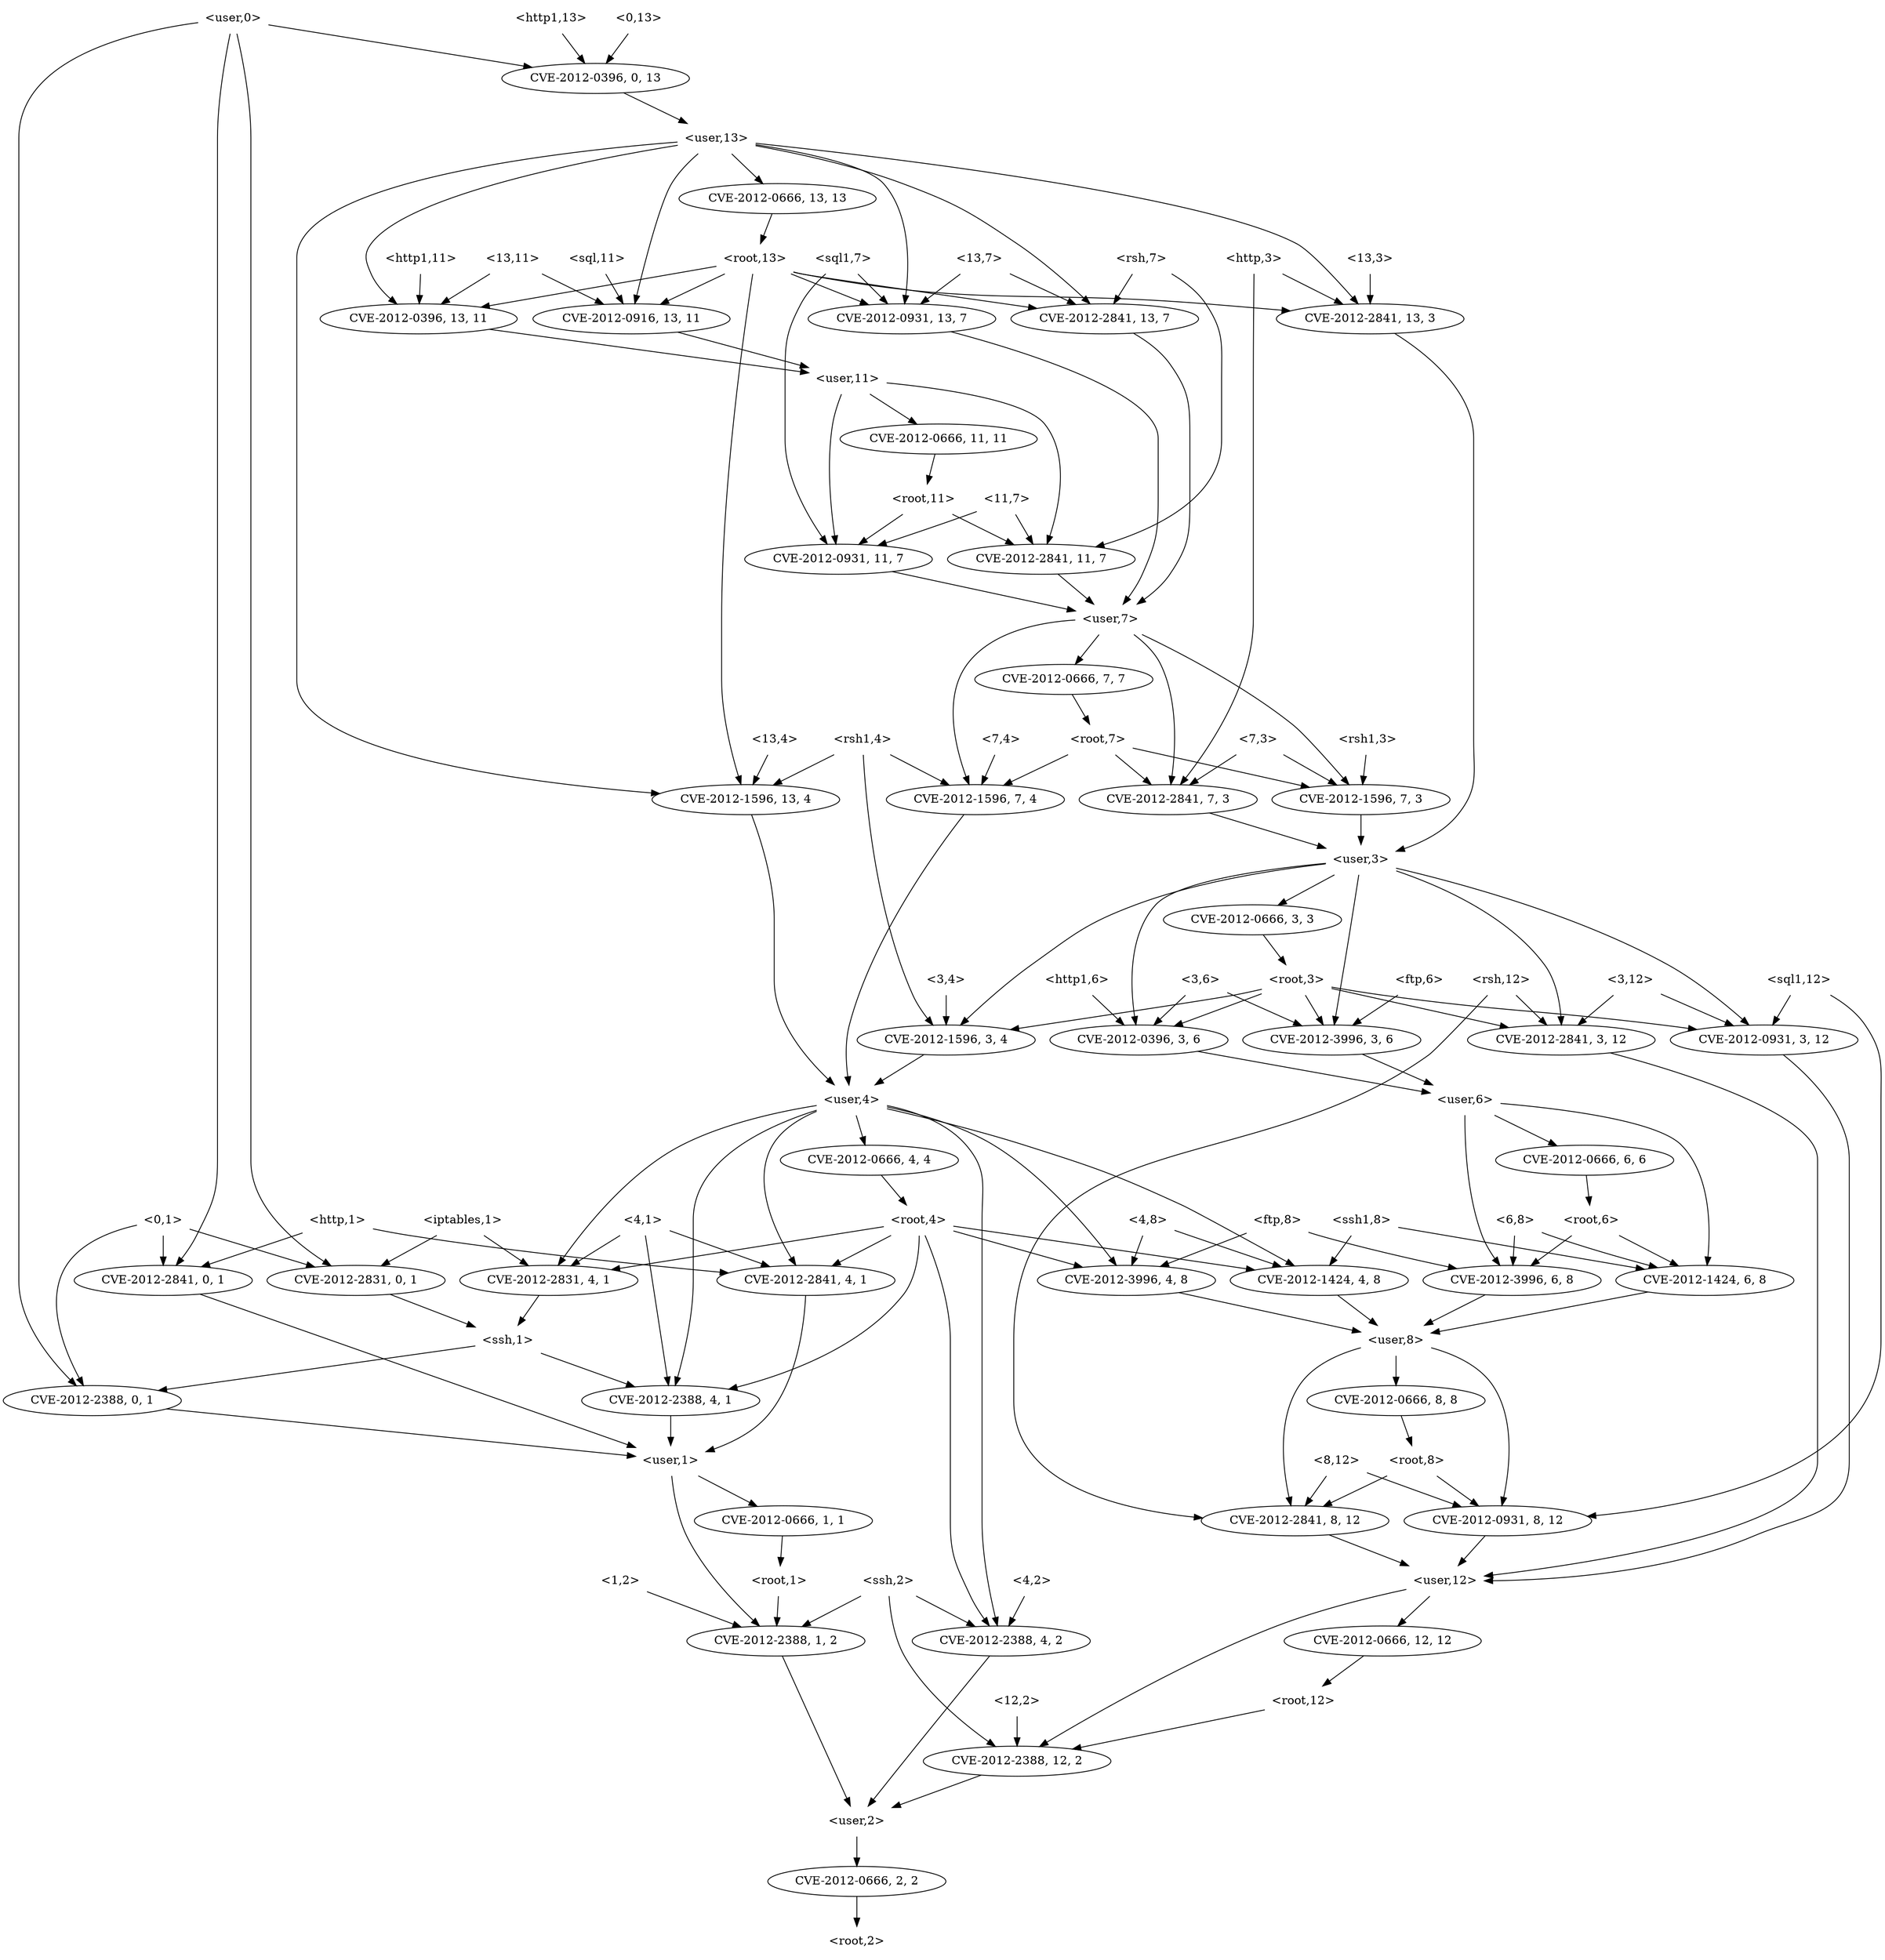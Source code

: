 strict digraph {
	graph [bb="0,0,1937,2340"];
	node [label="\N"];
	"<v_http,7,3>"	 [height=0.5,
		label=<CVE-2012-2841, 7, 3>,
		pos="1424,1386",
		width=2.4499];
	"<user,3>"	 [height=0.5,
		pos="1424,1314",
		shape=plaintext,
		width=0.91667];
	"<v_http,7,3>" -> "<user,3>"	 [pos="e,1424,1332.1 1424,1367.7 1424,1360 1424,1350.7 1424,1342.1"];
	"<v_rsh1,3,4>"	 [height=0.5,
		label=<CVE-2012-1596, 3, 4>,
		pos="985,1098",
		width=2.4499];
	"<user,3>" -> "<v_rsh1,3,4>"	 [pos="e,998.84,1115.8 1390.6,1311.4 1340.3,1307.8 1243.2,1296.4 1170,1260 1100.9,1225.7 1036.9,1159.2 1005.4,1123.4"];
	"<v_ftp,3,6>"	 [height=0.5,
		label=<CVE-2012-3996, 3, 6>,
		pos="1375,1098",
		width=2.4499];
	"<user,3>" -> "<v_ftp,3,6>"	 [pos="e,1359,1116.2 1390.7,1297.4 1375.6,1288.5 1358.9,1276 1349,1260 1323.6,1219 1323.5,1198 1338,1152 1341.1,1142.1 1346.8,1132.5 1352.7\
,1124.3"];
	"<v_root,3,3>"	 [height=0.5,
		label=<CVE-2012-0666, 3, 3>,
		pos="1446,1242",
		width=2.4499];
	"<user,3>" -> "<v_root,3,3>"	 [pos="e,1440.6,1260.1 1429.4,1295.7 1431.9,1287.9 1434.8,1278.5 1437.6,1269.8"];
	"<v_rsh,3,12>"	 [height=0.5,
		label=<CVE-2012-2841, 3, 12>,
		pos="1612,1098",
		width=2.5686];
	"<user,3>" -> "<v_rsh,3,12>"	 [pos="e,1609.6,1116.2 1457.2,1304.1 1482.9,1295.9 1518.1,1281.7 1543,1260 1583.2,1225 1600.7,1162.4 1607.8,1126.4"];
	"<v_sql1,3,12>"	 [height=0.5,
		label=<CVE-2012-0931, 3, 12>,
		pos="1816,1098",
		width=2.5686];
	"<user,3>" -> "<v_sql1,3,12>"	 [pos="e,1800,1115.9 1457.3,1303.4 1513.9,1286.2 1631.1,1246.1 1717,1188 1745.2,1168.9 1773.8,1142.3 1792.9,1123.1"];
	"<v_http1,3,6>"	 [height=0.5,
		label=<CVE-2012-0396, 3, 6>,
		pos="1180,1098",
		width=2.4499];
	"<user,3>" -> "<v_http1,3,6>"	 [pos="e,1162,1115.8 1391,1309.9 1328.7,1302.1 1195.3,1275.5 1138,1188 1124.5,1167.4 1139.6,1141.7 1155.3,1123.2"];
	"<root,1>"	 [height=0.5,
		pos="789,450",
		shape=plaintext,
		width=0.89583];
	"<v_ssh,1,2>"	 [height=0.5,
		label=<CVE-2012-2388, 1, 2>,
		pos="779,378",
		width=2.4499];
	"<root,1>" -> "<v_ssh,1,2>"	 [pos="e,781.44,396.1 786.53,431.7 785.43,423.98 784.1,414.71 782.87,406.11"];
	"<user,2>"	 [height=0.5,
		pos="1011,162",
		shape=plaintext,
		width=0.91667];
	"<v_ssh,1,2>" -> "<user,2>"	 [pos="e,992.56,180.01 797.2,360.21 838.19,322.41 937.79,230.53 985.15,186.84"];
	"<v_root,2,2>"	 [height=0.5,
		label=<CVE-2012-0666, 2, 2>,
		pos="1011,90",
		width=2.4499];
	"<user,2>" -> "<v_root,2,2>"	 [pos="e,1011,108.1 1011,143.7 1011,135.98 1011,126.71 1011,118.11"];
	"<user,1>"	 [height=0.5,
		pos="679,594",
		shape=plaintext,
		width=0.91667];
	"<user,1>" -> "<v_ssh,1,2>"	 [pos="e,765,396.07 680.8,575.72 683.14,557.37 688.15,527.79 698,504 713.49,466.6 740.32,428.2 758.84,404.01"];
	"<v_root,1,1>"	 [height=0.5,
		label=<CVE-2012-0666, 1, 1>,
		pos="795,522",
		width=2.4499];
	"<user,1>" -> "<v_root,1,1>"	 [pos="e,768.11,539.23 707.38,575.88 723,566.45 742.53,554.66 759.2,544.61"];
	"<v_root,1,1>" -> "<root,1>"	 [pos="e,790.47,468.1 793.52,503.7 792.86,495.98 792.06,486.71 791.32,478.11"];
	"<v_sql1,13,7>"	 [height=0.5,
		label=<CVE-2012-0931, 13, 7>,
		pos="942,1962",
		width=2.5686];
	"<user,7>"	 [height=0.5,
		pos="1192,1602",
		shape=plaintext,
		width=0.91667];
	"<v_sql1,13,7>" -> "<user,7>"	 [pos="e,1200.5,1620.3 970.25,1944.8 1006.4,1923.2 1069.6,1882.2 1114,1836 1167.3,1780.5 1187.7,1765.6 1210,1692 1216.2,1671.5 1210.7,1647.6\
 1204.2,1629.8"];
	"<user,7>" -> "<v_http,7,3>"	 [pos="e,1418.9,1404.1 1225.1,1599.7 1264,1596.3 1328.1,1585.2 1367,1548 1377,1538.4 1402.8,1456.9 1416,1413.7"];
	"<v_rsh1,7,4>"	 [height=0.5,
		label=<CVE-2012-1596, 7, 4>,
		pos="1034,1386",
		width=2.4499];
	"<user,7>" -> "<v_rsh1,7,4>"	 [pos="e,1019.3,1404 1159,1590.5 1113.8,1574.2 1034.5,1538.1 1001,1476 989.95,1455.6 1001.1,1430.7 1013.3,1412.4"];
	"<v_root,7,7>"	 [height=0.5,
		label=<CVE-2012-0666, 7, 7>,
		pos="1270,1530",
		width=2.4499];
	"<user,7>" -> "<v_root,7,7>"	 [pos="e,1251.5,1547.6 1211.3,1583.7 1221.2,1574.8 1233.3,1563.9 1244,1554.3"];
	"<v_rsh1,7,3>"	 [height=0.5,
		label=<CVE-2012-1596, 7, 3>,
		pos="1229,1386",
		width=2.4499];
	"<user,7>" -> "<v_rsh1,7,3>"	 [pos="e,1218.1,1403.9 1184.1,1583.7 1179.9,1573.6 1175.1,1560.3 1173,1548 1170.3,1532.2 1170.2,1527.8 1173,1512 1179.4,1475.4 1198.8,1437\
 1213,1412.6"];
	"<3,6>"	 [height=0.5,
		pos="1264,1170",
		shape=plaintext,
		width=0.75];
	"<3,6>" -> "<v_ftp,3,6>"	 [pos="e,1349.3,1115.2 1291.2,1151.9 1306.1,1142.5 1324.8,1130.7 1340.7,1120.6"];
	"<3,6>" -> "<v_http1,3,6>"	 [pos="e,1199.9,1115.6 1243.2,1151.7 1232.5,1142.7 1219.2,1131.7 1207.7,1122"];
	"<user,6>"	 [height=0.5,
		pos="1489,1026",
		shape=plaintext,
		width=0.91667];
	"<v_ftp,3,6>" -> "<user,6>"	 [pos="e,1461.1,1044.1 1401.4,1080.8 1416.5,1071.5 1435.7,1059.7 1452.2,1049.6"];
	"<v_http1,3,6>" -> "<user,6>"	 [pos="e,1456,1034.5 1236.7,1084.2 1297.1,1070.5 1391.4,1049.1 1445.9,1036.8"];
	"<v_http,13,3>"	 [height=0.5,
		label=<CVE-2012-2841, 13, 3>,
		pos="1545,1962",
		width=2.5686];
	"<v_http,13,3>" -> "<user,3>"	 [pos="e,1457.5,1325.4 1544.6,1944 1544,1917.3 1543,1864.1 1543,1819 1543,1819 1543,1819 1543,1457 1543,1416.3 1545.9,1400.3 1521,1368 \
1507.4,1350.3 1486.1,1337.8 1466.9,1329.3"];
	"<user,12>"	 [height=0.5,
		pos="1456,450",
		shape=plaintext,
		width=1.0069];
	"<v_rsh,3,12>" -> "<user,12>"	 [pos="e,1492.3,455.78 1655.7,1082.1 1727.1,1056.3 1861,1001.7 1861,955 1861,955 1861,955 1861,593 1861,517.74 1608.8,472.83 1502.4,457.24"];
	"<v_ssh,12,2>"	 [height=0.5,
		label=<CVE-2012-2388, 12, 2>,
		pos="1165,234",
		width=2.5686];
	"<user,12>" -> "<v_ssh,12,2>"	 [pos="e,1165.8,252.06 1419.5,445.14 1377.7,439.44 1308.1,426.01 1256,396 1216.8,373.43 1205.6,363.76 1184,324 1173.6,304.85 1168.9,280.5\
 1166.8,262.11"];
	"<v_root,12,12>"	 [height=0.5,
		label=<CVE-2012-0666, 12, 12>,
		pos="1362,378",
		width=2.7013];
	"<user,12>" -> "<v_root,12,12>"	 [pos="e,1384.3,395.62 1432.8,431.7 1420.6,422.66 1405.6,411.5 1392.6,401.77"];
	"<sql,11>"	 [height=0.5,
		pos="697,2034",
		shape=plaintext,
		width=0.91667];
	"<v_sql,13,11>"	 [height=0.5,
		label=<CVE-2012-0916, 13, 11>,
		pos="658,1962",
		width=2.7013];
	"<sql,11>" -> "<v_sql,13,11>"	 [pos="e,667.53,1980.1 687.36,2015.7 682.87,2007.6 677.44,1997.9 672.48,1989"];
	"<user,11>"	 [height=0.5,
		pos="886,1890",
		shape=plaintext,
		width=1.0069];
	"<v_sql,13,11>" -> "<user,11>"	 [pos="e,849.59,1902.2 706.07,1946.2 745.41,1934.2 800.71,1917.2 839.59,1905.2"];
	"<rsh1,3>"	 [height=0.5,
		pos="1116,1458",
		shape=plaintext,
		width=0.92361];
	"<rsh1,3>" -> "<v_rsh1,7,3>"	 [pos="e,1202.8,1403.2 1143.6,1439.9 1158.9,1430.5 1177.9,1418.7 1194.1,1408.6"];
	"<v_rsh1,7,3>" -> "<user,3>"	 [pos="e,1391,1326.9 1270.8,1370 1303.4,1358.3 1348.4,1342.1 1381.2,1330.4"];
	"<root,2>"	 [height=0.5,
		pos="1011,18",
		shape=plaintext,
		width=0.89583];
	"<v_root,13,13>"	 [height=0.5,
		label=<CVE-2012-0666, 13, 13>,
		pos="773,2106",
		width=2.7013];
	"<root,13>"	 [height=0.5,
		pos="784,2034",
		shape=plaintext,
		width=1];
	"<v_root,13,13>" -> "<root,13>"	 [pos="e,781.31,2052.1 775.72,2087.7 776.93,2080 778.39,2070.7 779.74,2062.1"];
	"<root,13>" -> "<v_sql,13,11>"	 [pos="e,687.21,1979.2 753.18,2015.9 735.98,2006.3 714.4,1994.3 696.14,1984.2"];
	"<root,13>" -> "<v_sql1,13,7>"	 [pos="e,906.46,1978.7 820.25,2016.9 843.09,2006.8 872.76,1993.7 897.09,1982.9"];
	"<v_http1,13,11>"	 [height=0.5,
		label=<CVE-2012-0396, 13, 11>,
		pos="445,1962",
		width=2.7013];
	"<root,13>" -> "<v_http1,13,11>"	 [pos="e,516.41,1974.3 747.84,2018.7 744.87,2017.7 741.9,2016.8 739,2016 699.97,2005.2 599.16,1987.9 526.47,1976"];
	"<root,13>" -> "<v_http,13,3>"	 [pos="e,1457.9,1968.1 820.15,2018.8 823.78,2017.7 827.44,2016.8 831,2016 889.72,2003.4 1266.6,1979.7 1447.8,1968.7"];
	"<v_rsh1,13,4>"	 [height=0.5,
		label=<CVE-2012-1596, 13, 4>,
		pos="797,1386",
		width=2.5686];
	"<root,13>" -> "<v_rsh1,13,4>"	 [pos="e,794.23,1404 783.8,2016 783.51,1989.3 783,1936.1 783,1891 783,1891 783,1891 783,1529 783,1488.8 788.62,1442.5 792.74,1414"];
	"<v_rsh,13,7>"	 [height=0.5,
		label=<CVE-2012-2841, 13, 7>,
		pos="1146,1962",
		width=2.5686];
	"<root,13>" -> "<v_rsh,13,7>"	 [pos="e,1078.1,1974.3 820.23,2019.2 823.84,2018 827.48,2016.9 831,2016 836.76,2014.5 976.67,1991.1 1068.1,1975.9"];
	"<user,8>"	 [height=0.5,
		pos="1516,738",
		shape=plaintext,
		width=0.91667];
	"<v_rsh,8,12>"	 [height=0.5,
		label=<CVE-2012-2841, 8, 12>,
		pos="1406,522",
		width=2.5686];
	"<user,8>" -> "<v_rsh,8,12>"	 [pos="e,1402.4,540.18 1482.8,727.93 1460.9,720.08 1433.5,706.38 1419,684 1392.7,643.46 1395.9,584.53 1400.8,550.35"];
	"<v_sql1,8,12>"	 [height=0.5,
		label=<CVE-2012-0931, 8, 12>,
		pos="1610,522",
		width=2.5686];
	"<user,8>" -> "<v_sql1,8,12>"	 [pos="e,1615.8,539.99 1549.3,728.45 1571.6,720.79 1599.3,707.11 1613,684 1637.7,642.38 1627.6,583.44 1618.5,549.62"];
	"<v_root,8,8>"	 [height=0.5,
		label=<CVE-2012-0666, 8, 8>,
		pos="1516,666",
		width=2.4499];
	"<user,8>" -> "<v_root,8,8>"	 [pos="e,1516,684.1 1516,719.7 1516,711.98 1516,702.71 1516,694.11"];
	"<v_rsh,8,12>" -> "<user,12>"	 [pos="e,1443.7,468.28 1418.1,504.05 1424,495.84 1431.1,485.79 1437.7,476.66"];
	"<v_sql1,8,12>" -> "<user,12>"	 [pos="e,1492.3,467.51 1575.4,505.29 1553.6,495.36 1525.1,482.42 1501.5,471.67"];
	"<root,8>"	 [height=0.5,
		pos="1496,594",
		shape=plaintext,
		width=0.89583];
	"<v_root,8,8>" -> "<root,8>"	 [pos="e,1500.9,612.1 1511.1,647.7 1508.8,639.9 1506.1,630.51 1503.7,621.83"];
	"<8,12>"	 [height=0.5,
		pos="1575,594",
		shape=plaintext,
		width=0.78472];
	"<8,12>" -> "<v_rsh,8,12>"	 [pos="e,1445.1,538.4 1546.4,580.08 1543.2,578.69 1540.1,577.3 1537,576 1509.9,564.46 1479.4,552.09 1454.7,542.2"];
	"<8,12>" -> "<v_sql1,8,12>"	 [pos="e,1601.4,540.1 1583.7,575.7 1587.6,567.73 1592.5,558.1 1596.9,549.26"];
	"<user,0>"	 [height=0.5,
		pos="235,2322",
		shape=plaintext,
		width=0.91667];
	"<v_http,0,1>"	 [height=0.5,
		label=<CVE-2012-2841, 0, 1>,
		pos="154,810",
		width=2.4499];
	"<user,0>" -> "<v_http,0,1>"	 [pos="e,154,828.05 217.42,2304 193.6,2279 154,2229.8 154,2179 154,2179 154,2179 154,953 154,913 154,866.65 154,838.08"];
	"<v_iptables,0,1>"	 [height=0.5,
		label=<CVE-2012-2831, 0, 1>,
		pos="349,810",
		width=2.4499];
	"<user,0>" -> "<v_iptables,0,1>"	 [pos="e,332.46,827.73 242.29,2303.9 252.8,2277.5 271,2225.3 271,2179 271,2179 271,2179 271,953 271,907.12 302.67,862.05 325.65,835.39"];
	"<v_http1,0,13>"	 [height=0.5,
		label=<CVE-2012-0396, 0, 13>,
		pos="419,2250",
		width=2.5686];
	"<user,0>" -> "<v_http1,0,13>"	 [pos="e,378.87,2266.3 268.32,2308.3 296.48,2297.6 337.22,2282.1 369.24,2269.9"];
	"<v_ssh,0,1>"	 [height=0.5,
		label=<CVE-2012-2388, 0, 1>,
		pos="203,666",
		width=2.4499];
	"<user,0>" -> "<v_ssh,0,1>"	 [pos="e,147.8,680.11 201.83,2316.6 137.05,2305.9 0,2272.2 0,2179 0,2179 0,2179 0,809 0,740.45 78.681,702.22 138.07,683.12"];
	"<v_http,0,1>" -> "<user,1>"	 [pos="e,645.7,608.57 191.76,793.61 286.87,754.84 535.85,653.35 636.18,612.45"];
	"<ssh,1>"	 [height=0.5,
		pos="503,738",
		shape=plaintext,
		width=0.84028];
	"<v_iptables,0,1>" -> "<ssh,1>"	 [pos="e,472.72,752.76 383.56,793.29 407.31,782.5 438.89,768.14 463.61,756.9"];
	"<user,13>"	 [height=0.5,
		pos="704,2178",
		shape=plaintext,
		width=1.0069];
	"<v_http1,0,13>" -> "<user,13>"	 [pos="e,667.74,2187.9 473.95,2235.5 527.37,2222.4 607.59,2202.7 657.81,2190.3"];
	"<v_ssh,0,1>" -> "<user,1>"	 [pos="e,645.96,599.86 272.21,654.82 371.99,640.15 553.3,613.49 635.91,601.34"];
	"<11,7>"	 [height=0.5,
		pos="916,1746",
		shape=plaintext,
		width=0.78472];
	"<v_sql1,11,7>"	 [height=0.5,
		label=<CVE-2012-0931, 11, 7>,
		pos="905,1674",
		width=2.5686];
	"<11,7>" -> "<v_sql1,11,7>"	 [pos="e,907.69,1692.1 913.28,1727.7 912.07,1720 910.61,1710.7 909.26,1702.1"];
	"<v_rsh,11,7>"	 [height=0.5,
		label=<CVE-2012-2841, 11, 7>,
		pos="1109,1674",
		width=2.5686];
	"<11,7>" -> "<v_rsh,11,7>"	 [pos="e,1062.5,1689.7 944.52,1731.9 947.7,1730.5 950.91,1729.2 954,1728 986.33,1715.3 1023.1,1702.6 1052.7,1692.9"];
	"<v_sql1,11,7>" -> "<user,7>"	 [pos="e,1158.8,1611.1 960.34,1659.5 1015.3,1646.1 1098.6,1625.8 1148.9,1613.5"];
	"<v_rsh,11,7>" -> "<user,7>"	 [pos="e,1171.6,1620.2 1128.7,1656.4 1139.2,1647.5 1152.3,1636.5 1163.9,1626.7"];
	"<v_ssh,4,1>"	 [height=0.5,
		label=<CVE-2012-2388, 4, 1>,
		pos="679,666",
		width=2.4499];
	"<ssh,1>" -> "<v_ssh,4,1>"	 [pos="e,640.54,682.3 533.26,724.97 560.15,714.27 599.94,698.44 631.15,686.03"];
	"<ssh,1>" -> "<v_ssh,0,1>"	 [pos="e,258.64,679.98 472.58,729.9 425,718.8 331.87,697.07 268.54,682.29"];
	"<v_ssh,4,1>" -> "<user,1>"	 [pos="e,679,612.1 679,647.7 679,639.98 679,630.71 679,622.11"];
	"<root,12>"	 [height=0.5,
		pos="1229,306",
		shape=plaintext,
		width=1];
	"<v_root,12,12>" -> "<root,12>"	 [pos="e,1261.5,324.12 1331.2,360.76 1313.1,351.28 1290.2,339.19 1270.6,328.87"];
	"<root,12>" -> "<v_ssh,12,2>"	 [pos="e,1180.6,252.1 1213.2,287.7 1205.4,279.22 1196,268.86 1187.5,259.58"];
	"<v_ftp,6,8>"	 [height=0.5,
		label=<CVE-2012-3996, 6, 8>,
		pos="1550,810",
		width=2.4499];
	"<user,6>" -> "<v_ftp,6,8>"	 [pos="e,1543.5,828.2 1492.1,1007.8 1495.4,989.77 1501.2,960.69 1508,936 1517.4,901.65 1530.9,862.89 1540,837.76"];
	"<v_root,6,6>"	 [height=0.5,
		label=<CVE-2012-0666, 6, 6>,
		pos="1605,954",
		width=2.4499];
	"<user,6>" -> "<v_root,6,6>"	 [pos="e,1578.1,971.23 1517.4,1007.9 1533,998.45 1552.5,986.66 1569.2,976.61"];
	"<v_ssh1,6,8>"	 [height=0.5,
		label=<CVE-2012-1424, 6, 8>,
		pos="1745,810",
		width=2.4499];
	"<user,6>" -> "<v_ssh1,6,8>"	 [pos="e,1745.7,828.09 1522.4,1020.9 1575.7,1013.6 1676.7,996.84 1702,972 1738.2,936.43 1745,874.05 1745.7,838.27"];
	"<v_http1,13,11>" -> "<user,11>"	 [pos="e,849.43,1896.8 516.08,1949.7 528.07,1947.8 540.39,1945.8 552,1944 654.44,1927.7 774.56,1908.7 839.16,1898.4"];
	"<user,4>"	 [height=0.5,
		pos="879,1026",
		shape=plaintext,
		width=0.91667];
	"<v_rsh1,13,4>" -> "<user,4>"	 [pos="e,864.15,1044 799.37,1368 802.87,1341.4 809,1288.3 809,1243 809,1243 809,1243 809,1169 809,1124.4 837.18,1079.2 857.78,1052.2"];
	"<v_rsh,13,7>" -> "<user,7>"	 [pos="e,1218.8,1620.1 1186.1,1945.7 1233.2,1924.9 1305,1882.7 1305,1819 1305,1819 1305,1819 1305,1745 1305,1694.2 1260.1,1651 1226.9,1626"];
	"<v_http,4,1>"	 [height=0.5,
		label=<CVE-2012-2841, 4, 1>,
		pos="814,810",
		width=2.4499];
	"<v_http,4,1>" -> "<user,1>"	 [pos="e,712.06,605.16 814.33,791.82 814.06,760.13 809.34,691.74 776,648 762.3,630.03 740.69,617.38 721.34,608.96"];
	"<root,3>"	 [height=0.5,
		pos="1457,1170",
		shape=plaintext,
		width=0.89583];
	"<root,3>" -> "<v_rsh1,3,4>"	 [pos="e,1048.2,1110.6 1424.7,1154.9 1421.5,1153.8 1418.2,1152.8 1415,1152 1271.1,1115.8 1230,1136.7 1083,1116 1075,1114.9 1066.6,1113.6\
 1058.3,1112.2"];
	"<root,3>" -> "<v_ftp,3,6>"	 [pos="e,1394.5,1115.6 1436.7,1151.7 1426.3,1142.8 1413.6,1131.9 1402.3,1122.3"];
	"<root,3>" -> "<v_sql1,3,12>"	 [pos="e,1748.2,1110.3 1489.4,1156.2 1493.9,1154.6 1498.6,1153.2 1503,1152 1508.7,1150.5 1647.4,1127.2 1738.2,1112"];
	"<root,3>" -> "<v_http1,3,6>"	 [pos="e,1243.8,1110.5 1424.6,1155.3 1421.4,1154.1 1418.2,1153 1415,1152 1361.9,1135.4 1300.6,1121.7 1253.9,1112.4"];
	"<root,3>" -> "<v_rsh,3,12>"	 [pos="e,1577.1,1114.7 1489.5,1154.3 1512.2,1144.1 1542.9,1130.2 1567.9,1118.9"];
	"<v_rsh1,3,4>" -> "<user,4>"	 [pos="e,904.8,1044 960.15,1080.6 946.23,1071.4 928.67,1059.8 913.45,1049.8"];
	"<v_sql1,3,12>" -> "<user,12>"	 [pos="e,1492.5,453.86 1834,1080.1 1858.4,1055.2 1899,1006.1 1899,955 1899,955 1899,955 1899,881 1899,784.4 1937,763.6 1937,667 1937,667\
 1937,667 1937,593 1937,503 1623.3,465.76 1502.6,454.75"];
	"<0,1>"	 [height=0.5,
		pos="209,882",
		shape=plaintext,
		width=0.75];
	"<0,1>" -> "<v_http,0,1>"	 [pos="e,167.44,828.1 195.4,863.7 188.88,855.39 180.93,845.28 173.75,836.14"];
	"<0,1>" -> "<v_ssh,0,1>"	 [pos="e,168.87,682.8 181.79,880.44 146.3,878.06 85.404,867.99 57,828 18.085,773.22 103.97,716.74 159.85,687.44"];
	"<0,1>" -> "<v_iptables,0,1>"	 [pos="e,317.34,826.83 236.33,867.34 256.75,857.13 285.01,843 308.11,831.44"];
	"<http,1>"	 [height=0.5,
		pos="485,882",
		shape=plaintext,
		width=0.89583];
	"<http,1>" -> "<v_http,0,1>"	 [pos="e,218.16,822.41 452.73,871.84 442.9,869.17 432.04,866.34 422,864 356.92,848.8 282.28,834.28 228.33,824.29"];
	"<http,1>" -> "<v_http,4,1>"	 [pos="e,755.36,823.48 517.45,874.1 570.14,862.89 675.43,840.48 745.31,825.61"];
	"<4,8>"	 [height=0.5,
		pos="1166,882",
		shape=plaintext,
		width=0.75];
	"<v_ssh1,4,8>"	 [height=0.5,
		label=<CVE-2012-1424, 4, 8>,
		pos="1355,810",
		width=2.4499];
	"<4,8>" -> "<v_ssh1,4,8>"	 [pos="e,1314.4,826.03 1193.1,870.97 1222.1,860.22 1268.8,842.92 1304.6,829.66"];
	"<v_ftp,4,8>"	 [height=0.5,
		label=<CVE-2012-3996, 4, 8>,
		pos="1160,810",
		width=2.4499];
	"<4,8>" -> "<v_ftp,4,8>"	 [pos="e,1161.5,828.1 1164.5,863.7 1163.9,855.98 1163.1,846.71 1162.3,838.11"];
	"<v_ssh1,4,8>" -> "<user,8>"	 [pos="e,1482.8,753.42 1390.7,793.46 1415.2,782.81 1447.9,768.63 1473.7,757.41"];
	"<v_ftp,4,8>" -> "<user,8>"	 [pos="e,1482.9,745.52 1221.2,796.97 1292.9,782.86 1410,759.84 1472.9,747.48"];
	"<user,11>" -> "<v_sql1,11,7>"	 [pos="e,893.53,1692.3 882.01,1871.8 875.79,1842 865.72,1779.2 878,1728 880.21,1718.8 884.29,1709.4 888.62,1701.1"];
	"<user,11>" -> "<v_rsh,11,7>"	 [pos="e,1112.6,1692 922.67,1884.4 975.27,1877.1 1068.2,1861 1090,1836 1122.4,1798.9 1119.4,1737.3 1114.2,1702.1"];
	"<v_root,11,11>"	 [height=0.5,
		label=<CVE-2012-0666, 11, 11>,
		pos="984,1818",
		width=2.7013];
	"<user,11>" -> "<v_root,11,11>"	 [pos="e,960.61,1835.7 909.97,1871.9 922.74,1862.8 938.6,1851.4 952.36,1841.6"];
	"<root,11>"	 [height=0.5,
		pos="999,1746",
		shape=plaintext,
		width=1];
	"<v_root,11,11>" -> "<root,11>"	 [pos="e,995.33,1764.1 987.71,1799.7 989.36,1792 991.35,1782.7 993.19,1774.1"];
	"<rsh1,4>"	 [height=0.5,
		pos="920,1458",
		shape=plaintext,
		width=0.92361];
	"<rsh1,4>" -> "<v_rsh1,3,4>"	 [pos="e,981.9,1116.1 923.14,1439.7 933.58,1382.2 967.27,1196.7 980.03,1126.4"];
	"<rsh1,4>" -> "<v_rsh1,7,4>"	 [pos="e,1007.6,1403.2 947.89,1439.9 963.24,1430.5 982.44,1418.7 998.81,1408.6"];
	"<rsh1,4>" -> "<v_rsh1,13,4>"	 [pos="e,825.51,1403.2 889.91,1439.9 873.2,1430.4 852.25,1418.4 834.48,1408.3"];
	"<v_rsh1,7,4>" -> "<user,4>"	 [pos="e,876.83,1044.1 1015.9,1368.1 983.31,1336.5 915.64,1264.5 888,1188 871.84,1143.3 873.16,1087.1 875.88,1054.3"];
	"<iptables,1>"	 [height=0.5,
		pos="370,882",
		shape=plaintext,
		width=1.1944];
	"<iptables,1>" -> "<v_iptables,0,1>"	 [pos="e,354.13,828.1 364.81,863.7 362.47,855.9 359.65,846.51 357.05,837.83"];
	"<v_iptables,4,1>"	 [height=0.5,
		label=<CVE-2012-2831, 4, 1>,
		pos="544,810",
		width=2.4499];
	"<iptables,1>" -> "<v_iptables,4,1>"	 [pos="e,506.02,826.28 412.57,863.88 438.01,853.64 470.39,840.61 496.65,830.05"];
	"<v_iptables,4,1>" -> "<ssh,1>"	 [pos="e,513.12,756.28 534.08,792.05 529.31,783.92 523.5,774 518.19,764.94"];
	"<v_root,3,3>" -> "<root,3>"	 [pos="e,1454.3,1188.1 1448.7,1223.7 1449.9,1216 1451.4,1206.7 1452.7,1198.1"];
	"<root,8>" -> "<v_rsh,8,12>"	 [pos="e,1427.4,539.62 1473.8,575.7 1462.1,566.66 1447.8,555.5 1435.3,545.77"];
	"<root,8>" -> "<v_sql1,8,12>"	 [pos="e,1583.2,539.47 1523.9,575.88 1539.1,566.52 1558.2,554.83 1574.5,544.83"];
	"<3,4>"	 [height=0.5,
		pos="924,1170",
		shape=plaintext,
		width=0.75];
	"<3,4>" -> "<v_rsh1,3,4>"	 [pos="e,970.09,1116.1 939.08,1151.7 946.39,1143.3 955.31,1133.1 963.34,1123.9"];
	"<user,4>" -> "<v_ssh,4,1>"	 [pos="e,682.84,684.39 845.8,1015.6 793.55,998.59 698,957.29 698,883 698,883 698,883 698,809 698,768.86 690.45,722.9 684.87,694.4"];
	"<v_root,4,4>"	 [height=0.5,
		label=<CVE-2012-0666, 4, 4>,
		pos="890,954",
		width=2.4499];
	"<user,4>" -> "<v_root,4,4>"	 [pos="e,887.31,972.1 881.72,1007.7 882.93,999.98 884.39,990.71 885.74,982.11"];
	"<user,4>" -> "<v_http,4,1>"	 [pos="e,805.33,828.26 845.96,1014 826.8,1005.7 804.29,992.21 793,972 769.34,929.62 787.01,871.42 801.11,837.84"];
	"<v_ssh,4,2>"	 [height=0.5,
		label=<CVE-2012-2388, 4, 2>,
		pos="1011,378",
		width=2.4499];
	"<user,4>" -> "<v_ssh,4,2>"	 [pos="e,1010,396.04 912.05,1017.1 936.42,1009.6 968.44,995.8 987,972 1011.9,940.11 1006,923.45 1006,883 1006,883 1006,883 1006,521 1006\
,480.97 1008,434.63 1009.5,406.07"];
	"<user,4>" -> "<v_ssh1,4,8>"	 [pos="e,1329.5,827.38 912.31,1016.7 948.11,1007.4 1006.4,991.06 1055,972 1156.1,932.32 1266.7,866.64 1321,832.74"];
	"<user,4>" -> "<v_ftp,4,8>"	 [pos="e,1149.4,828.04 912.27,1017.5 942.33,1009.6 986.82,995.06 1020,972 1073.9,934.55 1120.2,871.83 1143.7,836.74"];
	"<user,4>" -> "<v_iptables,4,1>"	 [pos="e,553.31,828.08 845.76,1021 805.39,1015 736.24,1001.1 684,972 625.84,939.57 580.33,873.3 558.38,836.7"];
	"<v_ssh,12,2>" -> "<user,2>"	 [pos="e,1044.1,178.06 1130.4,217.29 1107.7,206.94 1077.7,193.3 1053.4,182.29"];
	"<root,4>"	 [height=0.5,
		pos="930,882",
		shape=plaintext,
		width=0.89583];
	"<root,4>" -> "<v_ssh,4,1>"	 [pos="e,730.4,680.73 930.45,863.86 930.09,844.55 926.83,813.11 911,792 868.75,735.66 793.44,701.88 740.09,683.9"];
	"<root,4>" -> "<v_http,4,1>"	 [pos="e,840.89,827.23 901.62,863.88 886,854.45 866.47,842.66 849.8,832.61"];
	"<root,4>" -> "<v_ssh,4,2>"	 [pos="e,1002.3,395.98 937.69,863.91 948.79,837.62 968,785.45 968,739 968,739 968,739 968,521 968,479.06 985.39,433.04 998.05,405.08"];
	"<root,4>" -> "<v_ssh1,4,8>"	 [pos="e,1290.4,822.3 962.51,875.85 1021.3,866.52 1149.2,846.08 1257,828 1264.6,826.72 1272.5,825.38 1280.5,824.02"];
	"<root,4>" -> "<v_ftp,4,8>"	 [pos="e,1112.9,825.32 962.47,871.12 998.96,860.01 1058.9,841.77 1103.2,828.29"];
	"<root,4>" -> "<v_iptables,4,1>"	 [pos="e,607.58,822.53 897.42,875.09 836.03,863.96 701.83,839.62 617.6,824.35"];
	"<v_ssh,4,2>" -> "<user,2>"	 [pos="e,1011,180.23 1011,359.85 1011,322.83 1011,235.18 1011,190.39"];
	"<13,3>"	 [height=0.5,
		pos="1545,2034",
		shape=plaintext,
		width=0.78472];
	"<13,3>" -> "<v_http,13,3>"	 [pos="e,1545,1980.1 1545,2015.7 1545,2008 1545,1998.7 1545,1990.1"];
	"<ftp,8>"	 [height=0.5,
		pos="1320,882",
		shape=plaintext,
		width=0.8125];
	"<ftp,8>" -> "<v_ftp,6,8>"	 [pos="e,1503,825.31 1349.6,871.99 1385.8,860.98 1447.8,842.12 1493.2,828.27"];
	"<ftp,8>" -> "<v_ftp,4,8>"	 [pos="e,1195.6,826.57 1290.7,868.16 1266.7,857.67 1232.4,842.68 1205,830.68"];
	"<v_ftp,6,8>" -> "<user,8>"	 [pos="e,1524.4,756.28 1541.8,792.05 1537.9,784.09 1533.2,774.41 1528.9,765.51"];
	"<root,7>"	 [height=0.5,
		pos="1241,1458",
		shape=plaintext,
		width=0.89583];
	"<v_root,7,7>" -> "<root,7>"	 [pos="e,1248.2,1476.3 1263,1512.1 1259.7,1504.2 1255.8,1494.6 1252.1,1485.8"];
	"<root,7>" -> "<v_rsh1,7,4>"	 [pos="e,1077.6,1401.8 1208.7,1446.1 1176.2,1435.1 1125.5,1418 1087.1,1405"];
	"<root,7>" -> "<v_http,7,3>"	 [pos="e,1384.4,1402.2 1273.3,1444.6 1301.4,1433.9 1342.5,1418.2 1374.7,1405.9"];
	"<root,7>" -> "<v_rsh1,7,3>"	 [pos="e,1231.9,1404.1 1238,1439.7 1236.7,1432 1235.1,1422.7 1233.6,1414.1"];
	"<user,13>" -> "<v_sql,13,11>"	 [pos="e,655.42,1980.2 688.83,2159.5 681.1,2149.7 672.26,2136.9 667,2124 649.05,2080 650.95,2023.5 654.27,1990.5"];
	"<user,13>" -> "<v_sql1,13,7>"	 [pos="e,940.54,1980.2 740.49,2174.3 778.94,2169.8 839.32,2157.5 879,2124 919.34,2090 933.99,2026.8 939.2,1990.5"];
	"<user,13>" -> "<v_http1,13,11>"	 [pos="e,460.37,1979.8 678.32,2159.9 644.21,2136.8 582.63,2093.8 534,2052 510.07,2031.4 484.82,2005.8 467.36,1987.3"];
	"<user,13>" -> "<v_http,13,3>"	 [pos="e,1532.3,1979.9 740.46,2174.3 874.38,2163.7 1337.9,2122.6 1466,2052 1480.4,2044.1 1507.5,2011.5 1525.9,1988"];
	"<user,13>" -> "<v_root,13,13>"	 [pos="e,756.14,2124.1 721.06,2159.7 729.5,2151.1 739.82,2140.7 749.04,2131.3"];
	"<user,13>" -> "<v_rsh1,13,4>"	 [pos="e,715,1394.4 667.53,2171.5 571.68,2156.1 320,2108.7 320,2035 320,2035 320,2035 320,1529 320,1449.6 566.15,1411 704.8,1395.5"];
	"<user,13>" -> "<v_rsh,13,7>"	 [pos="e,1131.6,1980.1 740.35,2170.8 807.6,2158 953.81,2123.5 1055,2052 1081.5,2033.3 1107.5,2006.8 1124.9,1987.6"];
	"<root,11>" -> "<v_sql1,11,7>"	 [pos="e,927.32,1691.6 975.76,1727.7 963.63,1718.7 948.64,1707.5 935.58,1697.8"];
	"<root,11>" -> "<v_rsh,11,7>"	 [pos="e,1083.1,1691.5 1025.9,1727.9 1040.5,1718.6 1058.6,1707 1074.3,1697.1"];
	"<4,1>"	 [height=0.5,
		pos="643,882",
		shape=plaintext,
		width=0.75];
	"<4,1>" -> "<v_ssh,4,1>"	 [pos="e,676.1,684.23 645.89,863.85 652.13,826.75 666.92,738.81 674.44,694.1"];
	"<4,1>" -> "<v_iptables,4,1>"	 [pos="e,567.29,827.47 618.78,863.88 605.79,854.69 589.63,843.26 575.66,833.38"];
	"<4,1>" -> "<v_http,4,1>"	 [pos="e,776.54,826.34 670.1,869.91 696.13,859.25 735.99,842.93 767.17,830.17"];
	"<v_root,2,2>" -> "<root,2>"	 [pos="e,1011,36.104 1011,71.697 1011,63.983 1011,54.712 1011,46.112"];
	"<6,8>"	 [height=0.5,
		pos="1685,882",
		shape=plaintext,
		width=0.75];
	"<6,8>" -> "<v_ftp,6,8>"	 [pos="e,1581.1,827.1 1657.7,866.83 1638.3,856.77 1611.9,843.08 1590.1,831.78"];
	"<6,8>" -> "<v_ssh1,6,8>"	 [pos="e,1730.3,828.1 1699.8,863.7 1707,855.3 1715.8,845.07 1723.7,835.86"];
	"<v_ssh1,6,8>" -> "<user,8>"	 [pos="e,1549.1,749.13 1698.1,794.67 1657.2,782.17 1598.4,764.19 1558.8,752.07"];
	"<7,4>"	 [height=0.5,
		pos="1037,1458",
		shape=plaintext,
		width=0.75];
	"<7,4>" -> "<v_rsh1,7,4>"	 [pos="e,1034.7,1404.1 1036.3,1439.7 1035.9,1432 1035.5,1422.7 1035.2,1414.1"];
	"<13,4>"	 [height=0.5,
		pos="840,1458",
		shape=plaintext,
		width=0.78472];
	"<13,4>" -> "<v_rsh1,13,4>"	 [pos="e,807.51,1404.1 829.37,1439.7 824.37,1431.6 818.31,1421.7 812.79,1412.7"];
	"<http1,11>"	 [height=0.5,
		pos="445,2034",
		shape=plaintext,
		width=1.0833];
	"<http1,11>" -> "<v_http1,13,11>"	 [pos="e,445,1980.1 445,2015.7 445,2008 445,1998.7 445,1990.1"];
	"<12,2>"	 [height=0.5,
		pos="1312,306",
		shape=plaintext,
		width=0.78472];
	"<12,2>" -> "<v_ssh,12,2>"	 [pos="e,1198.4,250.91 1283.7,291.5 1262.1,281.22 1232,266.88 1207.5,255.23"];
	"<4,2>"	 [height=0.5,
		pos="1061,450",
		shape=plaintext,
		width=0.75];
	"<4,2>" -> "<v_ssh,4,2>"	 [pos="e,1023.2,396.1 1048.6,431.7 1042.8,423.47 1035.6,413.48 1029.2,404.42"];
	"<7,3>"	 [height=0.5,
		pos="1327,1458",
		shape=plaintext,
		width=0.75];
	"<7,3>" -> "<v_rsh1,7,3>"	 [pos="e,1252.1,1403.5 1303,1439.9 1290.2,1430.7 1274.2,1419.3 1260.3,1409.4"];
	"<7,3>" -> "<v_http,7,3>"	 [pos="e,1401,1403.6 1351,1439.7 1363.6,1430.6 1379.3,1419.3 1392.8,1409.5"];
	"<sql1,12>"	 [height=0.5,
		pos="1876,1170",
		shape=plaintext,
		width=1.0069];
	"<sql1,12>" -> "<v_sql1,3,12>"	 [pos="e,1830.7,1116.1 1861.2,1151.7 1854,1143.3 1845.2,1133.1 1837.3,1123.9"];
	"<sql1,12>" -> "<v_sql1,8,12>"	 [pos="e,1642.9,538.95 1892.6,1151.7 1901,1141.9 1910.9,1129.1 1917,1116 1934.3,1079.3 1937,1067.5 1937,1027 1937,1027 1937,1027 1937,881\
 1937,713.72 1740,590.43 1651.8,543.63"];
	"<ssh,2>"	 [height=0.5,
		pos="895,450",
		shape=plaintext,
		width=0.84028];
	"<ssh,2>" -> "<v_ssh,4,2>"	 [pos="e,984.11,395.23 923.38,431.88 939,422.45 958.53,410.66 975.2,400.61"];
	"<ssh,2>" -> "<v_ssh,12,2>"	 [pos="e,1107.3,248.13 894.43,431.77 894.67,412.37 897.83,380.85 914,360 959.54,301.27 1040,268.13 1097.6,250.95"];
	"<ssh,2>" -> "<v_ssh,1,2>"	 [pos="e,805.89,395.23 866.62,431.88 851,422.45 831.47,410.66 814.8,400.61"];
	"<rsh,7>"	 [height=0.5,
		pos="1236,2034",
		shape=plaintext,
		width=0.81944];
	"<rsh,7>" -> "<v_rsh,11,7>"	 [pos="e,1121.5,1692.1 1241.8,2015.7 1246.9,1997.6 1252.9,1968.5 1247,1944 1223.7,1847.4 1159.3,1746.5 1127.4,1700.5"];
	"<rsh,7>" -> "<v_rsh,13,7>"	 [pos="e,1167.4,1979.6 1213.8,2015.7 1202.1,2006.7 1187.8,1995.5 1175.3,1985.8"];
	"<root,6>"	 [height=0.5,
		pos="1605,882",
		shape=plaintext,
		width=0.89583];
	"<root,6>" -> "<v_ftp,6,8>"	 [pos="e,1563.4,828.1 1591.4,863.7 1584.9,855.39 1576.9,845.28 1569.8,836.14"];
	"<root,6>" -> "<v_ssh1,6,8>"	 [pos="e,1713.2,826.91 1637.5,864.76 1657.3,854.84 1682.9,842.07 1704.1,831.46"];
	"<http1,6>"	 [height=0.5,
		pos="1183,1170",
		shape=plaintext,
		width=0.97917];
	"<http1,6>" -> "<v_http1,3,6>"	 [pos="e,1180.7,1116.1 1182.3,1151.7 1181.9,1144 1181.5,1134.7 1181.2,1126.1"];
	"<sql1,7>"	 [height=0.5,
		pos="873,2034",
		shape=plaintext,
		width=0.91667];
	"<sql1,7>" -> "<v_sql1,11,7>"	 [pos="e,886.77,1691.9 860.07,2015.7 853.19,2005.7 845.11,1992.7 840,1980 824.86,1942.5 821,1931.4 821,1891 821,1891 821,1891 821,1817 \
821,1770.3 855.02,1725.6 879.76,1699.2"];
	"<sql1,7>" -> "<v_sql1,13,7>"	 [pos="e,925.14,1980.1 890.06,2015.7 898.5,2007.1 908.82,1996.7 918.04,1987.3"];
	"<v_root,4,4>" -> "<root,4>"	 [pos="e,920.13,900.28 899.68,936.05 904.28,928.01 909.88,918.2 915.01,909.23"];
	"<http,3>"	 [height=0.5,
		pos="1425,2034",
		shape=plaintext,
		width=0.89583];
	"<http,3>" -> "<v_http,13,3>"	 [pos="e,1517.2,1979.2 1454.4,2015.9 1470.7,2006.4 1491.1,1994.4 1508.4,1984.3"];
	"<http,3>" -> "<v_http,7,3>"	 [pos="e,1424,1404 1424.8,2016 1424.5,1989.3 1424,1936.1 1424,1891 1424,1891 1424,1891 1424,1529 1424,1489 1424,1442.7 1424,1414.1"];
	"<v_root,6,6>" -> "<root,6>"	 [pos="e,1605,900.1 1605,935.7 1605,927.98 1605,918.71 1605,910.11"];
	"<rsh,12>"	 [height=0.5,
		pos="1546,1170",
		shape=plaintext,
		width=0.92361];
	"<rsh,12>" -> "<v_rsh,8,12>"	 [pos="e,1340.4,534.8 1534.8,1151.9 1521.6,1132.6 1498.1,1101.1 1472,1080 1297.4,938.58 1044,1035.7 1044,811 1044,811 1044,811 1044,665\
 1044,604.01 1224.3,558.38 1330.4,536.81"];
	"<rsh,12>" -> "<v_rsh,3,12>"	 [pos="e,1595.9,1116.1 1562.3,1151.7 1570.3,1143.2 1580.1,1132.9 1588.8,1123.6"];
	"<ftp,6>"	 [height=0.5,
		pos="1377,1170",
		shape=plaintext,
		width=0.8125];
	"<ftp,6>" -> "<v_ftp,3,6>"	 [pos="e,1375.5,1116.1 1376.5,1151.7 1376.3,1144 1376,1134.7 1375.8,1126.1"];
	"<13,11>"	 [height=0.5,
		pos="575,2034",
		shape=plaintext,
		width=0.88889];
	"<13,11>" -> "<v_sql,13,11>"	 [pos="e,638.01,1979.9 595.52,2015.7 605.95,2006.9 618.78,1996.1 630.09,1986.5"];
	"<13,11>" -> "<v_http1,13,11>"	 [pos="e,475.13,1979.2 543.2,2015.9 525.37,2006.3 502.99,1994.2 484.09,1984"];
	"<0,13>"	 [height=0.5,
		pos="455,2322",
		shape=plaintext,
		width=0.78472];
	"<0,13>" -> "<v_http1,0,13>"	 [pos="e,427.8,2268.1 446.1,2303.7 442,2295.7 437.05,2286.1 432.51,2277.3"];
	"<13,7>"	 [height=0.5,
		pos="1018,2034",
		shape=plaintext,
		width=0.78472];
	"<13,7>" -> "<v_sql1,13,7>"	 [pos="e,960.31,1979.9 999.21,2015.7 989.76,2007 978.14,1996.3 967.86,1986.8"];
	"<13,7>" -> "<v_rsh,13,7>"	 [pos="e,1116.3,1979.2 1046.4,2017.5 1064.3,2007.7 1087.7,1994.9 1107.3,1984.1"];
	"<3,12>"	 [height=0.5,
		pos="1680,1170",
		shape=plaintext,
		width=0.78472];
	"<3,12>" -> "<v_sql1,3,12>"	 [pos="e,1784.7,1115.1 1708.5,1154.3 1728,1144.3 1754.1,1130.9 1775.7,1119.7"];
	"<3,12>" -> "<v_rsh,3,12>"	 [pos="e,1628.6,1116.1 1663.2,1151.7 1654.9,1143.1 1644.7,1132.7 1635.6,1123.3"];
	"<ssh1,8>"	 [height=0.5,
		pos="1419,882",
		shape=plaintext,
		width=0.94444];
	"<ssh1,8>" -> "<v_ssh1,4,8>"	 [pos="e,1370.6,828.1 1403.2,863.7 1395.4,855.22 1386,844.86 1377.5,835.58"];
	"<ssh1,8>" -> "<v_ssh1,6,8>"	 [pos="e,1686.6,823.55 1453.3,873.64 1506.1,862.3 1608.4,840.33 1676.7,825.66"];
	"<1,2>"	 [height=0.5,
		pos="624,450",
		shape=plaintext,
		width=0.75];
	"<1,2>" -> "<v_ssh,1,2>"	 [pos="e,744.32,394.66 651.35,436.65 674.52,426.18 708.17,410.99 735.1,398.83"];
	"<http1,13>"	 [height=0.5,
		pos="369,2322",
		shape=plaintext,
		width=1.0833];
	"<http1,13>" -> "<v_http1,0,13>"	 [pos="e,406.78,2268.1 381.36,2303.7 387.23,2295.5 394.37,2285.5 400.84,2276.4"];
}
